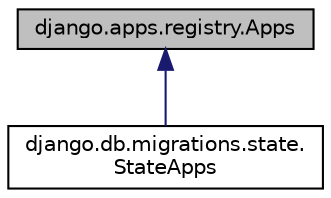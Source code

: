 digraph "django.apps.registry.Apps"
{
 // LATEX_PDF_SIZE
  edge [fontname="Helvetica",fontsize="10",labelfontname="Helvetica",labelfontsize="10"];
  node [fontname="Helvetica",fontsize="10",shape=record];
  Node1 [label="django.apps.registry.Apps",height=0.2,width=0.4,color="black", fillcolor="grey75", style="filled", fontcolor="black",tooltip=" "];
  Node1 -> Node2 [dir="back",color="midnightblue",fontsize="10",style="solid"];
  Node2 [label="django.db.migrations.state.\lStateApps",height=0.2,width=0.4,color="black", fillcolor="white", style="filled",URL="$classdjango_1_1db_1_1migrations_1_1state_1_1_state_apps.html",tooltip=" "];
}
